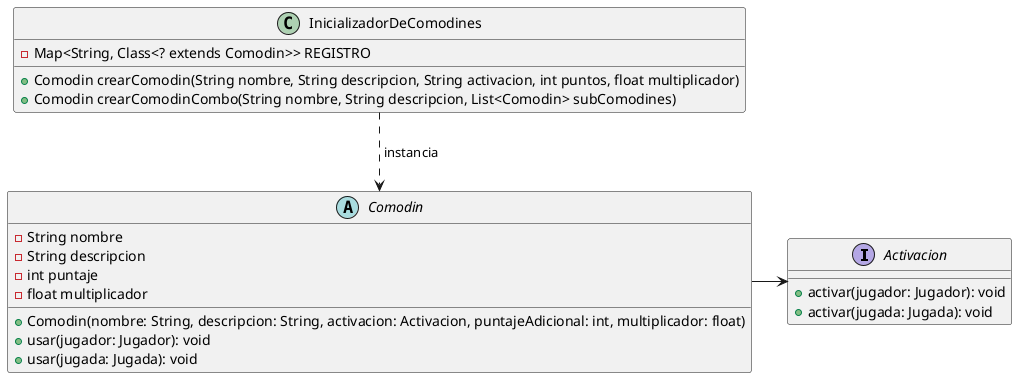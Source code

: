 @startuml
interface Activacion {
    +activar(jugador: Jugador): void
    +activar(jugada: Jugada): void
}
class InicializadorDeComodines{
    - Map<String, Class<? extends Comodin>> REGISTRO
    + Comodin crearComodin(String nombre, String descripcion, String activacion, int puntos, float multiplicador)
    + Comodin crearComodinCombo(String nombre, String descripcion, List<Comodin> subComodines)
}
abstract class Comodin {
    - String nombre
    - String descripcion
    - int puntaje
    - float multiplicador
    + Comodin(nombre: String, descripcion: String, activacion: Activacion, puntajeAdicional: int, multiplicador: float)
    + usar(jugador: Jugador): void
    + usar(jugada: Jugada): void
}
InicializadorDeComodines ..> Comodin: " instancia"
Comodin -> Activacion
@enduml